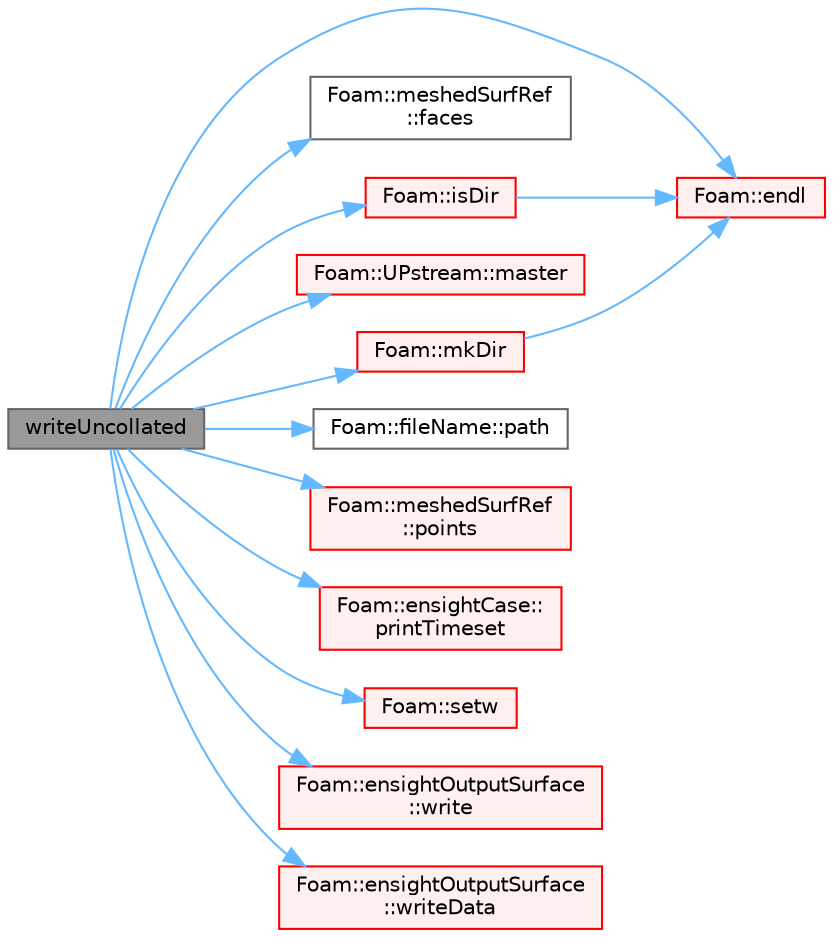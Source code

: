digraph "writeUncollated"
{
 // LATEX_PDF_SIZE
  bgcolor="transparent";
  edge [fontname=Helvetica,fontsize=10,labelfontname=Helvetica,labelfontsize=10];
  node [fontname=Helvetica,fontsize=10,shape=box,height=0.2,width=0.4];
  rankdir="LR";
  Node1 [id="Node000001",label="writeUncollated",height=0.2,width=0.4,color="gray40", fillcolor="grey60", style="filled", fontcolor="black",tooltip=" "];
  Node1 -> Node2 [id="edge1_Node000001_Node000002",color="steelblue1",style="solid",tooltip=" "];
  Node2 [id="Node000002",label="Foam::endl",height=0.2,width=0.4,color="red", fillcolor="#FFF0F0", style="filled",URL="$namespaceFoam.html#a7d5eca45a323264dc5fe811500ebda47",tooltip=" "];
  Node1 -> Node6 [id="edge2_Node000001_Node000006",color="steelblue1",style="solid",tooltip=" "];
  Node6 [id="Node000006",label="Foam::meshedSurfRef\l::faces",height=0.2,width=0.4,color="grey40", fillcolor="white", style="filled",URL="$classFoam_1_1meshedSurfRef.html#a7fb70231893fc7905d150cef063f2be8",tooltip=" "];
  Node1 -> Node7 [id="edge3_Node000001_Node000007",color="steelblue1",style="solid",tooltip=" "];
  Node7 [id="Node000007",label="Foam::isDir",height=0.2,width=0.4,color="red", fillcolor="#FFF0F0", style="filled",URL="$namespaceFoam.html#aeb53e94fd0882811464b5e04683bfb5b",tooltip=" "];
  Node7 -> Node2 [id="edge4_Node000007_Node000002",color="steelblue1",style="solid",tooltip=" "];
  Node1 -> Node10 [id="edge5_Node000001_Node000010",color="steelblue1",style="solid",tooltip=" "];
  Node10 [id="Node000010",label="Foam::UPstream::master",height=0.2,width=0.4,color="red", fillcolor="#FFF0F0", style="filled",URL="$classFoam_1_1UPstream.html#a60159c36fcc2e247e0cb24b89914f1e4",tooltip=" "];
  Node1 -> Node12 [id="edge6_Node000001_Node000012",color="steelblue1",style="solid",tooltip=" "];
  Node12 [id="Node000012",label="Foam::mkDir",height=0.2,width=0.4,color="red", fillcolor="#FFF0F0", style="filled",URL="$namespaceFoam.html#a29d00c4f6f15a72ca273332f74137075",tooltip=" "];
  Node12 -> Node2 [id="edge7_Node000012_Node000002",color="steelblue1",style="solid",tooltip=" "];
  Node1 -> Node18 [id="edge8_Node000001_Node000018",color="steelblue1",style="solid",tooltip=" "];
  Node18 [id="Node000018",label="Foam::fileName::path",height=0.2,width=0.4,color="grey40", fillcolor="white", style="filled",URL="$classFoam_1_1fileName.html#ac927b1d030a5343c0acd89aa67215c0d",tooltip=" "];
  Node1 -> Node19 [id="edge9_Node000001_Node000019",color="steelblue1",style="solid",tooltip=" "];
  Node19 [id="Node000019",label="Foam::meshedSurfRef\l::points",height=0.2,width=0.4,color="red", fillcolor="#FFF0F0", style="filled",URL="$classFoam_1_1meshedSurfRef.html#a05372debeb84d0a1e4aa76d8d1d7501f",tooltip=" "];
  Node1 -> Node22 [id="edge10_Node000001_Node000022",color="steelblue1",style="solid",tooltip=" "];
  Node22 [id="Node000022",label="Foam::ensightCase::\lprintTimeset",height=0.2,width=0.4,color="red", fillcolor="#FFF0F0", style="filled",URL="$classFoam_1_1ensightCase.html#afe3c5820c89581434c4eb1726fca2b26",tooltip=" "];
  Node1 -> Node23 [id="edge11_Node000001_Node000023",color="steelblue1",style="solid",tooltip=" "];
  Node23 [id="Node000023",label="Foam::setw",height=0.2,width=0.4,color="red", fillcolor="#FFF0F0", style="filled",URL="$namespaceFoam.html#a75d42f409d58219f5c146f31bf15c380",tooltip=" "];
  Node1 -> Node25 [id="edge12_Node000001_Node000025",color="steelblue1",style="solid",tooltip=" "];
  Node25 [id="Node000025",label="Foam::ensightOutputSurface\l::write",height=0.2,width=0.4,color="red", fillcolor="#FFF0F0", style="filled",URL="$classFoam_1_1ensightOutputSurface.html#abc05bdd67aa97d0750abd831e7011da1",tooltip=" "];
  Node1 -> Node30 [id="edge13_Node000001_Node000030",color="steelblue1",style="solid",tooltip=" "];
  Node30 [id="Node000030",label="Foam::ensightOutputSurface\l::writeData",height=0.2,width=0.4,color="red", fillcolor="#FFF0F0", style="filled",URL="$classFoam_1_1ensightOutputSurface.html#af02bb041726a898d3bb33f679b6c445d",tooltip=" "];
}
